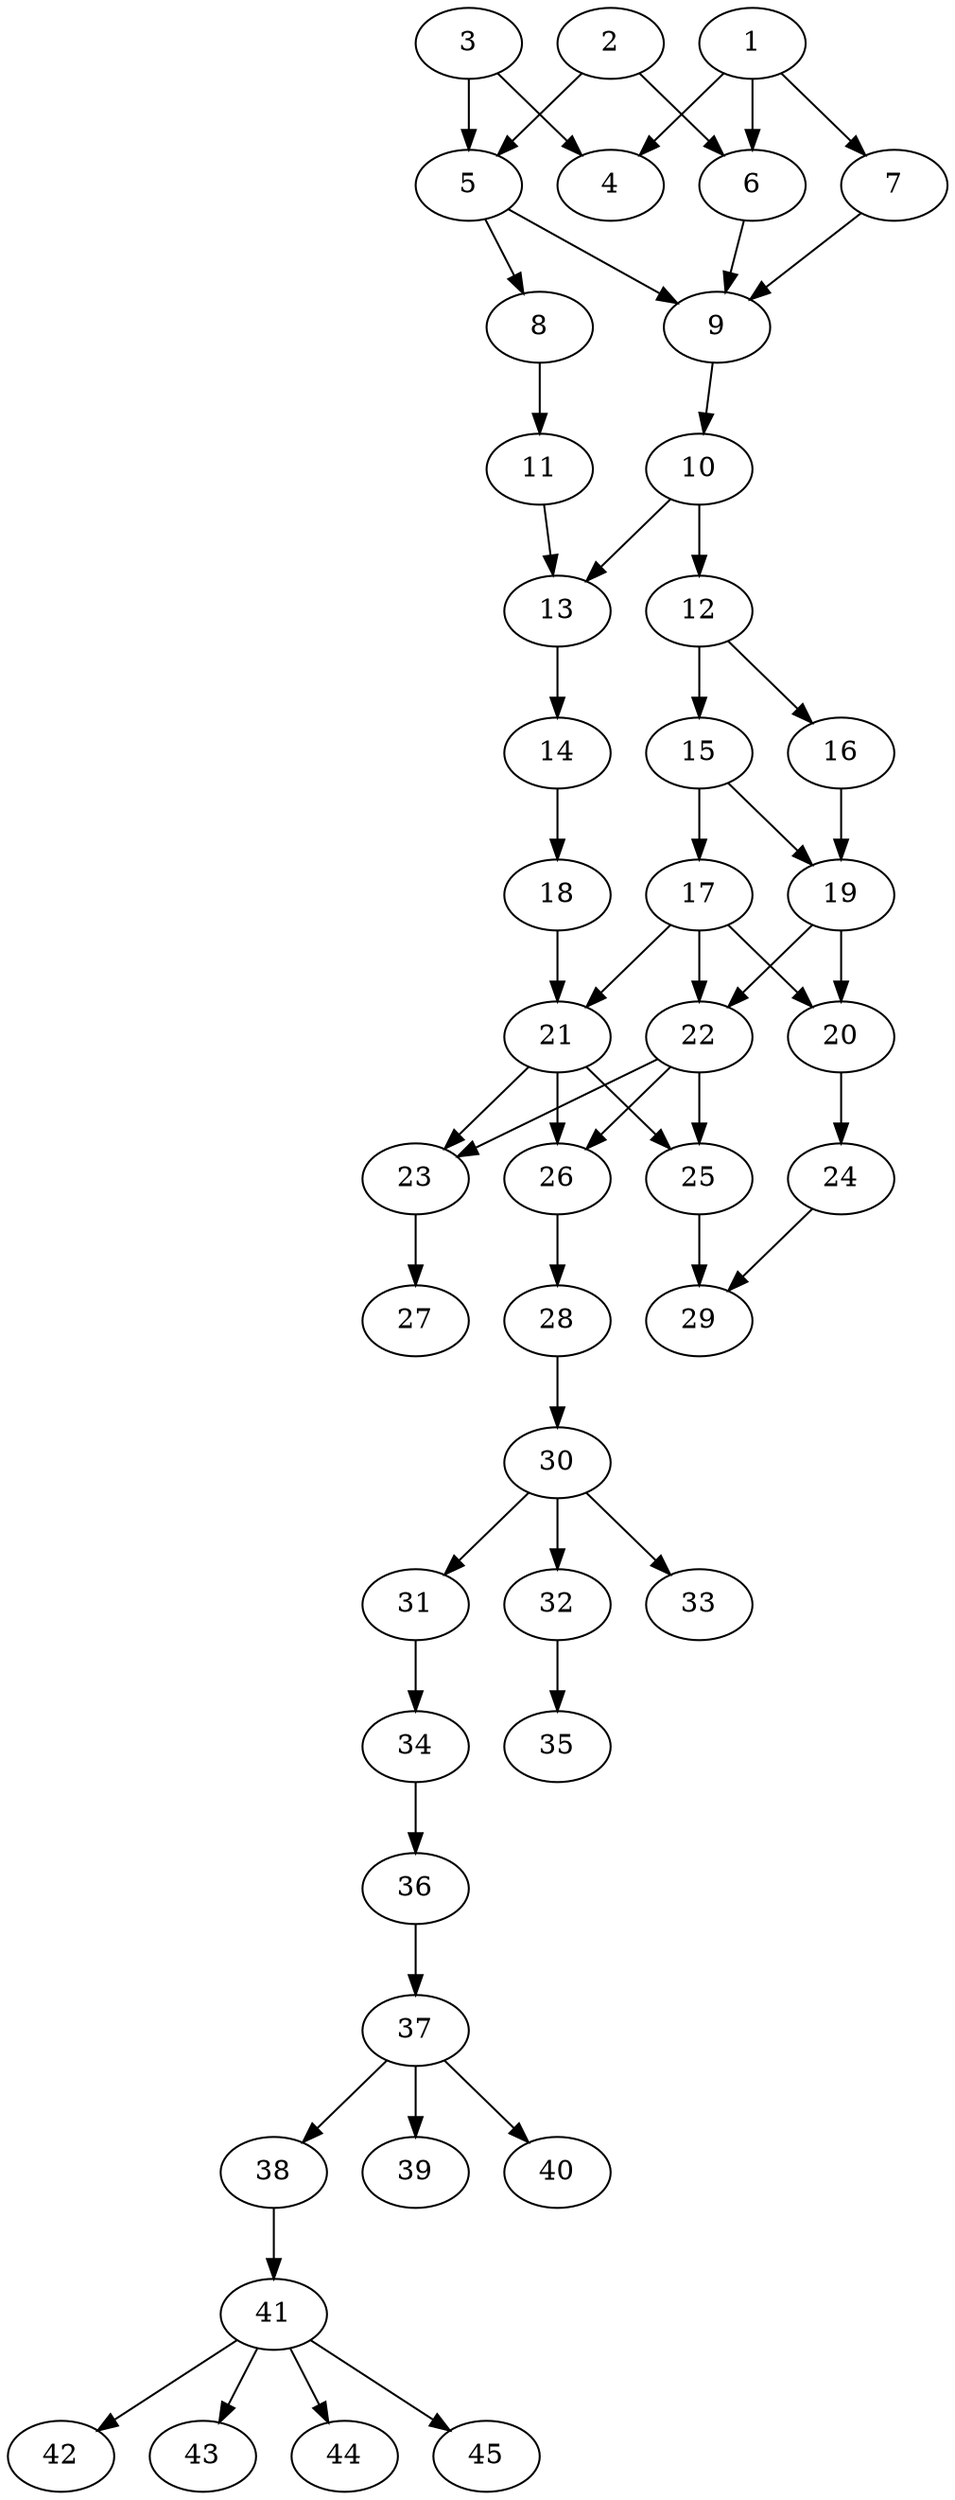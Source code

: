 // DAG automatically generated by daggen at Thu Oct  3 14:07:25 2019
// ./daggen --dot -n 45 --ccr 0.5 --fat 0.3 --regular 0.5 --density 0.6 --mindata 5242880 --maxdata 52428800 
digraph G {
  1 [size="86269952", alpha="0.07", expect_size="43134976"] 
  1 -> 4 [size ="43134976"]
  1 -> 6 [size ="43134976"]
  1 -> 7 [size ="43134976"]
  2 [size="47073280", alpha="0.00", expect_size="23536640"] 
  2 -> 5 [size ="23536640"]
  2 -> 6 [size ="23536640"]
  3 [size="82229248", alpha="0.07", expect_size="41114624"] 
  3 -> 4 [size ="41114624"]
  3 -> 5 [size ="41114624"]
  4 [size="100816896", alpha="0.07", expect_size="50408448"] 
  5 [size="14405632", alpha="0.04", expect_size="7202816"] 
  5 -> 8 [size ="7202816"]
  5 -> 9 [size ="7202816"]
  6 [size="46407680", alpha="0.09", expect_size="23203840"] 
  6 -> 9 [size ="23203840"]
  7 [size="22327296", alpha="0.05", expect_size="11163648"] 
  7 -> 9 [size ="11163648"]
  8 [size="102748160", alpha="0.08", expect_size="51374080"] 
  8 -> 11 [size ="51374080"]
  9 [size="61519872", alpha="0.11", expect_size="30759936"] 
  9 -> 10 [size ="30759936"]
  10 [size="70969344", alpha="0.13", expect_size="35484672"] 
  10 -> 12 [size ="35484672"]
  10 -> 13 [size ="35484672"]
  11 [size="60514304", alpha="0.12", expect_size="30257152"] 
  11 -> 13 [size ="30257152"]
  12 [size="94662656", alpha="0.04", expect_size="47331328"] 
  12 -> 15 [size ="47331328"]
  12 -> 16 [size ="47331328"]
  13 [size="95469568", alpha="0.10", expect_size="47734784"] 
  13 -> 14 [size ="47734784"]
  14 [size="35463168", alpha="0.14", expect_size="17731584"] 
  14 -> 18 [size ="17731584"]
  15 [size="66762752", alpha="0.13", expect_size="33381376"] 
  15 -> 17 [size ="33381376"]
  15 -> 19 [size ="33381376"]
  16 [size="86505472", alpha="0.18", expect_size="43252736"] 
  16 -> 19 [size ="43252736"]
  17 [size="36796416", alpha="0.16", expect_size="18398208"] 
  17 -> 20 [size ="18398208"]
  17 -> 21 [size ="18398208"]
  17 -> 22 [size ="18398208"]
  18 [size="61220864", alpha="0.06", expect_size="30610432"] 
  18 -> 21 [size ="30610432"]
  19 [size="99848192", alpha="0.01", expect_size="49924096"] 
  19 -> 20 [size ="49924096"]
  19 -> 22 [size ="49924096"]
  20 [size="56758272", alpha="0.06", expect_size="28379136"] 
  20 -> 24 [size ="28379136"]
  21 [size="22018048", alpha="0.08", expect_size="11009024"] 
  21 -> 23 [size ="11009024"]
  21 -> 25 [size ="11009024"]
  21 -> 26 [size ="11009024"]
  22 [size="79517696", alpha="0.17", expect_size="39758848"] 
  22 -> 23 [size ="39758848"]
  22 -> 25 [size ="39758848"]
  22 -> 26 [size ="39758848"]
  23 [size="99854336", alpha="0.01", expect_size="49927168"] 
  23 -> 27 [size ="49927168"]
  24 [size="51783680", alpha="0.05", expect_size="25891840"] 
  24 -> 29 [size ="25891840"]
  25 [size="23955456", alpha="0.09", expect_size="11977728"] 
  25 -> 29 [size ="11977728"]
  26 [size="85620736", alpha="0.01", expect_size="42810368"] 
  26 -> 28 [size ="42810368"]
  27 [size="76537856", alpha="0.16", expect_size="38268928"] 
  28 [size="56053760", alpha="0.10", expect_size="28026880"] 
  28 -> 30 [size ="28026880"]
  29 [size="86353920", alpha="0.15", expect_size="43176960"] 
  30 [size="91095040", alpha="0.12", expect_size="45547520"] 
  30 -> 31 [size ="45547520"]
  30 -> 32 [size ="45547520"]
  30 -> 33 [size ="45547520"]
  31 [size="26759168", alpha="0.00", expect_size="13379584"] 
  31 -> 34 [size ="13379584"]
  32 [size="63504384", alpha="0.07", expect_size="31752192"] 
  32 -> 35 [size ="31752192"]
  33 [size="49174528", alpha="0.11", expect_size="24587264"] 
  34 [size="55515136", alpha="0.00", expect_size="27757568"] 
  34 -> 36 [size ="27757568"]
  35 [size="78485504", alpha="0.01", expect_size="39242752"] 
  36 [size="27637760", alpha="0.19", expect_size="13818880"] 
  36 -> 37 [size ="13818880"]
  37 [size="33261568", alpha="0.02", expect_size="16630784"] 
  37 -> 38 [size ="16630784"]
  37 -> 39 [size ="16630784"]
  37 -> 40 [size ="16630784"]
  38 [size="12834816", alpha="0.16", expect_size="6417408"] 
  38 -> 41 [size ="6417408"]
  39 [size="58619904", alpha="0.08", expect_size="29309952"] 
  40 [size="32905216", alpha="0.11", expect_size="16452608"] 
  41 [size="90548224", alpha="0.16", expect_size="45274112"] 
  41 -> 42 [size ="45274112"]
  41 -> 43 [size ="45274112"]
  41 -> 44 [size ="45274112"]
  41 -> 45 [size ="45274112"]
  42 [size="92835840", alpha="0.16", expect_size="46417920"] 
  43 [size="29571072", alpha="0.14", expect_size="14785536"] 
  44 [size="80115712", alpha="0.01", expect_size="40057856"] 
  45 [size="80699392", alpha="0.12", expect_size="40349696"] 
}
